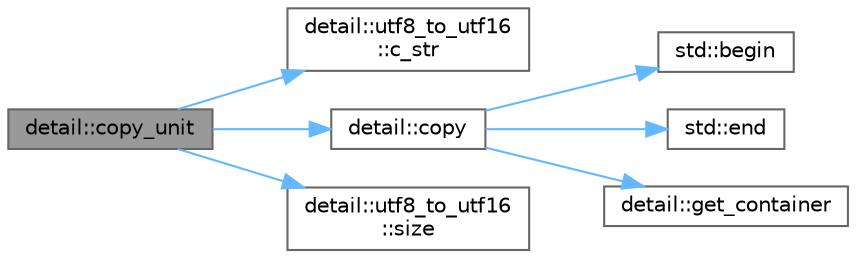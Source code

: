 digraph "detail::copy_unit"
{
 // LATEX_PDF_SIZE
  bgcolor="transparent";
  edge [fontname=Helvetica,fontsize=10,labelfontname=Helvetica,labelfontsize=10];
  node [fontname=Helvetica,fontsize=10,shape=box,height=0.2,width=0.4];
  rankdir="LR";
  Node1 [id="Node000001",label="detail::copy_unit",height=0.2,width=0.4,color="gray40", fillcolor="grey60", style="filled", fontcolor="black",tooltip=" "];
  Node1 -> Node2 [id="edge7_Node000001_Node000002",color="steelblue1",style="solid",tooltip=" "];
  Node2 [id="Node000002",label="detail::utf8_to_utf16\l::c_str",height=0.2,width=0.4,color="grey40", fillcolor="white", style="filled",URL="$classdetail_1_1utf8__to__utf16.html#ace33c220423a9fb9db772128309a38e8",tooltip=" "];
  Node1 -> Node3 [id="edge8_Node000001_Node000003",color="steelblue1",style="solid",tooltip=" "];
  Node3 [id="Node000003",label="detail::copy",height=0.2,width=0.4,color="grey40", fillcolor="white", style="filled",URL="$namespacedetail.html#a99c9eb385532e77a130cab09c2e4bb4a",tooltip=" "];
  Node3 -> Node4 [id="edge9_Node000003_Node000004",color="steelblue1",style="solid",tooltip=" "];
  Node4 [id="Node000004",label="std::begin",height=0.2,width=0.4,color="grey40", fillcolor="white", style="filled",URL="$namespacestd.html#aec76fc52a775d29bc4058c8e1405045a",tooltip=" "];
  Node3 -> Node5 [id="edge10_Node000003_Node000005",color="steelblue1",style="solid",tooltip=" "];
  Node5 [id="Node000005",label="std::end",height=0.2,width=0.4,color="grey40", fillcolor="white", style="filled",URL="$namespacestd.html#a35f71a4c49ddf38bb590177e3a4b2598",tooltip=" "];
  Node3 -> Node6 [id="edge11_Node000003_Node000006",color="steelblue1",style="solid",tooltip=" "];
  Node6 [id="Node000006",label="detail::get_container",height=0.2,width=0.4,color="grey40", fillcolor="white", style="filled",URL="$namespacedetail.html#af62b8ecae06b01578e2c0cca738f3cf4",tooltip=" "];
  Node1 -> Node7 [id="edge12_Node000001_Node000007",color="steelblue1",style="solid",tooltip=" "];
  Node7 [id="Node000007",label="detail::utf8_to_utf16\l::size",height=0.2,width=0.4,color="grey40", fillcolor="white", style="filled",URL="$classdetail_1_1utf8__to__utf16.html#ab55eaddf875d1b3b43e5a18b16235723",tooltip=" "];
}
